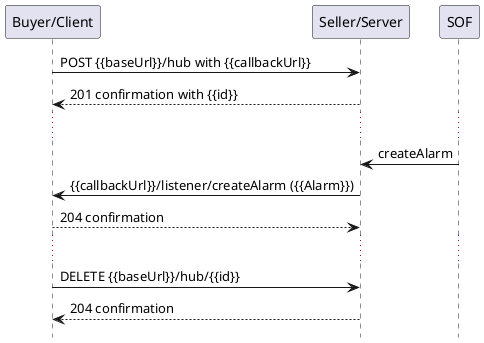 @startuml useCase53Notification

hide footbox

participant "Buyer/Client" as A
participant "Seller/Server" as S

participant SOF

A -> S : POST {{baseUrl}}/hub with {{callbackUrl}}
S --> A: 201 confirmation with {{id}}
...
SOF -> S : createAlarm
S -> A: {{callbackUrl}}/listener/createAlarm ({{Alarm}})
A --> S : 204 confirmation
...

A -> S : DELETE {{baseUrl}}/hub/{{id}} 
S -->  A : 204 confirmation

@enduml